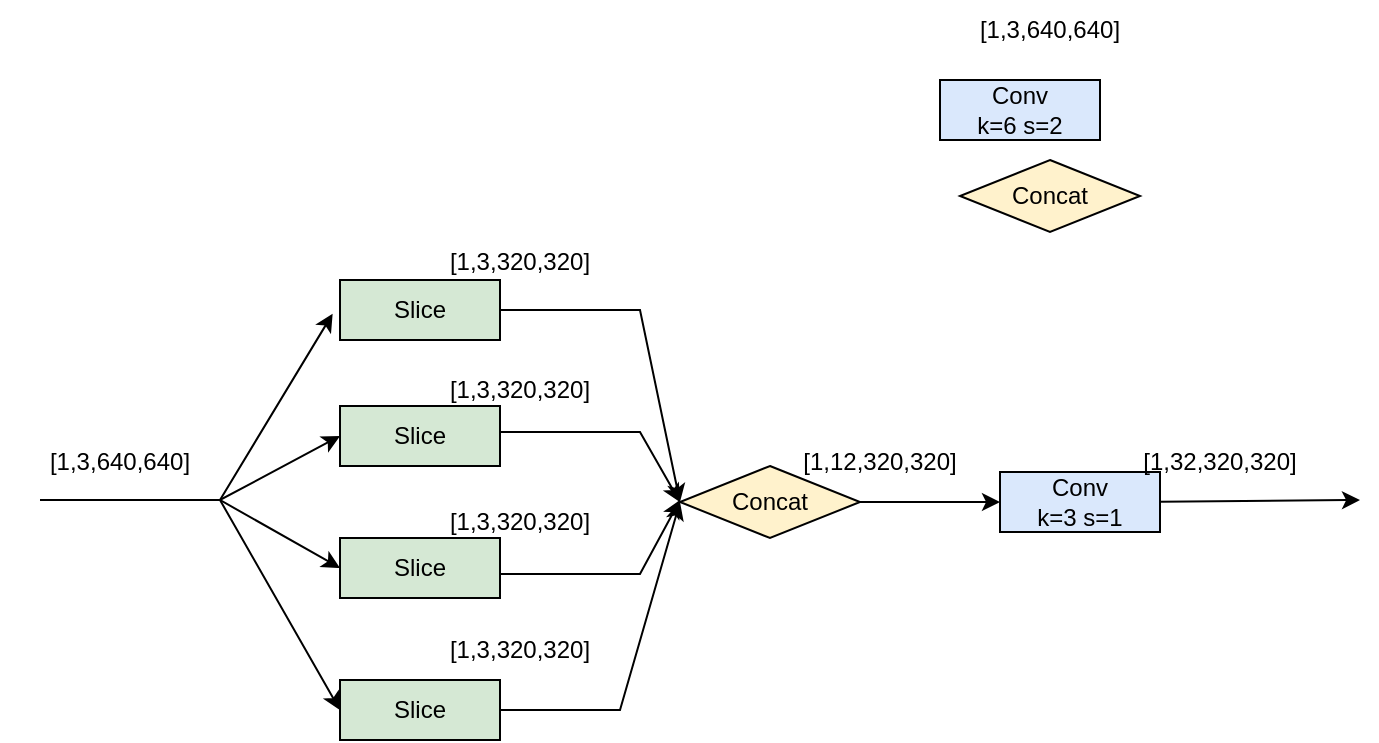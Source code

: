 <mxfile version="21.3.2" type="github">
  <diagram name="第 1 页" id="ceQ6GFxcm7EV7B7ji0B9">
    <mxGraphModel dx="-296" dy="298" grid="1" gridSize="10" guides="1" tooltips="1" connect="1" arrows="1" fold="1" page="1" pageScale="1" pageWidth="827" pageHeight="1169" math="0" shadow="0">
      <root>
        <mxCell id="0" />
        <mxCell id="1" parent="0" />
        <mxCell id="Lq95LYcmepECOroukfa--1" value="[1,3,640,640]" style="rounded=0;whiteSpace=wrap;html=1;fillColor=none;strokeColor=none;" vertex="1" parent="1">
          <mxGeometry x="1365" y="70" width="120" height="30" as="geometry" />
        </mxCell>
        <mxCell id="Lq95LYcmepECOroukfa--2" value="Concat" style="rhombus;whiteSpace=wrap;html=1;fillColor=#fff2cc;strokeColor=#000000;" vertex="1" parent="1">
          <mxGeometry x="1240" y="303" width="90" height="36" as="geometry" />
        </mxCell>
        <mxCell id="Lq95LYcmepECOroukfa--3" value="Slice" style="rounded=0;whiteSpace=wrap;html=1;fillColor=#d5e8d4;strokeColor=#000000;" vertex="1" parent="1">
          <mxGeometry x="1070" y="210" width="80" height="30" as="geometry" />
        </mxCell>
        <mxCell id="Lq95LYcmepECOroukfa--4" value="" style="endArrow=classic;html=1;rounded=0;entryX=-0.046;entryY=0.562;entryDx=0;entryDy=0;entryPerimeter=0;" edge="1" parent="1" target="Lq95LYcmepECOroukfa--3">
          <mxGeometry width="50" height="50" relative="1" as="geometry">
            <mxPoint x="920" y="320" as="sourcePoint" />
            <mxPoint x="1020" y="270" as="targetPoint" />
            <Array as="points">
              <mxPoint x="1010" y="320" />
            </Array>
          </mxGeometry>
        </mxCell>
        <mxCell id="Lq95LYcmepECOroukfa--5" value="Conv&lt;br&gt;k=6 s=2" style="rounded=0;whiteSpace=wrap;html=1;fillColor=#dae8fc;strokeColor=#000000;" vertex="1" parent="1">
          <mxGeometry x="1370" y="110" width="80" height="30" as="geometry" />
        </mxCell>
        <mxCell id="Lq95LYcmepECOroukfa--6" value="Concat" style="rhombus;whiteSpace=wrap;html=1;fillColor=#fff2cc;strokeColor=#000000;" vertex="1" parent="1">
          <mxGeometry x="1380" y="150" width="90" height="36" as="geometry" />
        </mxCell>
        <mxCell id="Lq95LYcmepECOroukfa--7" value="[1,3,640,640]" style="rounded=0;whiteSpace=wrap;html=1;fillColor=none;strokeColor=none;" vertex="1" parent="1">
          <mxGeometry x="900" y="286" width="120" height="30" as="geometry" />
        </mxCell>
        <mxCell id="Lq95LYcmepECOroukfa--8" value="Conv&lt;br&gt;k=3 s=1" style="rounded=0;whiteSpace=wrap;html=1;fillColor=#dae8fc;strokeColor=#000000;" vertex="1" parent="1">
          <mxGeometry x="1400" y="306" width="80" height="30" as="geometry" />
        </mxCell>
        <mxCell id="Lq95LYcmepECOroukfa--9" value="Slice" style="rounded=0;whiteSpace=wrap;html=1;fillColor=#d5e8d4;strokeColor=#000000;" vertex="1" parent="1">
          <mxGeometry x="1070" y="273" width="80" height="30" as="geometry" />
        </mxCell>
        <mxCell id="Lq95LYcmepECOroukfa--10" value="Slice" style="rounded=0;whiteSpace=wrap;html=1;fillColor=#d5e8d4;strokeColor=#000000;" vertex="1" parent="1">
          <mxGeometry x="1070" y="339" width="80" height="30" as="geometry" />
        </mxCell>
        <mxCell id="Lq95LYcmepECOroukfa--11" value="Slice" style="rounded=0;whiteSpace=wrap;html=1;fillColor=#d5e8d4;strokeColor=#000000;" vertex="1" parent="1">
          <mxGeometry x="1070" y="410" width="80" height="30" as="geometry" />
        </mxCell>
        <mxCell id="Lq95LYcmepECOroukfa--12" value="" style="endArrow=classic;html=1;rounded=0;entryX=0;entryY=0.5;entryDx=0;entryDy=0;" edge="1" parent="1" target="Lq95LYcmepECOroukfa--9">
          <mxGeometry width="50" height="50" relative="1" as="geometry">
            <mxPoint x="920" y="320" as="sourcePoint" />
            <mxPoint x="1070" y="240" as="targetPoint" />
            <Array as="points">
              <mxPoint x="1010" y="320" />
            </Array>
          </mxGeometry>
        </mxCell>
        <mxCell id="Lq95LYcmepECOroukfa--13" value="" style="endArrow=classic;html=1;rounded=0;entryX=0;entryY=0.5;entryDx=0;entryDy=0;" edge="1" parent="1" target="Lq95LYcmepECOroukfa--11">
          <mxGeometry width="50" height="50" relative="1" as="geometry">
            <mxPoint x="920" y="320" as="sourcePoint" />
            <mxPoint x="1046" y="347" as="targetPoint" />
            <Array as="points">
              <mxPoint x="1010" y="320" />
            </Array>
          </mxGeometry>
        </mxCell>
        <mxCell id="Lq95LYcmepECOroukfa--14" value="" style="endArrow=classic;html=1;rounded=0;entryX=0;entryY=0.5;entryDx=0;entryDy=0;" edge="1" parent="1" target="Lq95LYcmepECOroukfa--10">
          <mxGeometry width="50" height="50" relative="1" as="geometry">
            <mxPoint x="920" y="320" as="sourcePoint" />
            <mxPoint x="1096" y="257" as="targetPoint" />
            <Array as="points">
              <mxPoint x="1010" y="320" />
            </Array>
          </mxGeometry>
        </mxCell>
        <mxCell id="Lq95LYcmepECOroukfa--15" value="[1,3,320,320]" style="rounded=0;whiteSpace=wrap;html=1;fillColor=none;strokeColor=none;" vertex="1" parent="1">
          <mxGeometry x="1100" y="316" width="120" height="30" as="geometry" />
        </mxCell>
        <mxCell id="Lq95LYcmepECOroukfa--16" value="[1,3,320,320]" style="rounded=0;whiteSpace=wrap;html=1;fillColor=none;strokeColor=none;" vertex="1" parent="1">
          <mxGeometry x="1100" y="186" width="120" height="30" as="geometry" />
        </mxCell>
        <mxCell id="Lq95LYcmepECOroukfa--17" value="[1,3,320,320]" style="rounded=0;whiteSpace=wrap;html=1;fillColor=none;strokeColor=none;" vertex="1" parent="1">
          <mxGeometry x="1100" y="250" width="120" height="30" as="geometry" />
        </mxCell>
        <mxCell id="Lq95LYcmepECOroukfa--18" value="[1,3,320,320]" style="rounded=0;whiteSpace=wrap;html=1;fillColor=none;strokeColor=none;" vertex="1" parent="1">
          <mxGeometry x="1100" y="380" width="120" height="30" as="geometry" />
        </mxCell>
        <mxCell id="Lq95LYcmepECOroukfa--19" value="[1,12,320,320]" style="rounded=0;whiteSpace=wrap;html=1;fillColor=none;strokeColor=none;" vertex="1" parent="1">
          <mxGeometry x="1280" y="286" width="120" height="30" as="geometry" />
        </mxCell>
        <mxCell id="Lq95LYcmepECOroukfa--20" value="[1,32,320,320]" style="rounded=0;whiteSpace=wrap;html=1;fillColor=none;strokeColor=none;" vertex="1" parent="1">
          <mxGeometry x="1450" y="286" width="120" height="30" as="geometry" />
        </mxCell>
        <mxCell id="Lq95LYcmepECOroukfa--21" value="" style="endArrow=classic;html=1;rounded=0;entryX=0;entryY=0.5;entryDx=0;entryDy=0;exitX=1;exitY=0.5;exitDx=0;exitDy=0;" edge="1" parent="1" source="Lq95LYcmepECOroukfa--3" target="Lq95LYcmepECOroukfa--2">
          <mxGeometry width="50" height="50" relative="1" as="geometry">
            <mxPoint x="1212" y="240" as="sourcePoint" />
            <mxPoint x="1358" y="147" as="targetPoint" />
            <Array as="points">
              <mxPoint x="1220" y="225" />
            </Array>
          </mxGeometry>
        </mxCell>
        <mxCell id="Lq95LYcmepECOroukfa--22" value="" style="endArrow=classic;html=1;rounded=0;entryX=0;entryY=0.5;entryDx=0;entryDy=0;exitX=1;exitY=0.5;exitDx=0;exitDy=0;" edge="1" parent="1" target="Lq95LYcmepECOroukfa--2">
          <mxGeometry width="50" height="50" relative="1" as="geometry">
            <mxPoint x="1150" y="286" as="sourcePoint" />
            <mxPoint x="1240" y="382" as="targetPoint" />
            <Array as="points">
              <mxPoint x="1220" y="286" />
            </Array>
          </mxGeometry>
        </mxCell>
        <mxCell id="Lq95LYcmepECOroukfa--23" value="" style="endArrow=classic;html=1;rounded=0;entryX=0;entryY=0.5;entryDx=0;entryDy=0;exitX=1.002;exitY=0.635;exitDx=0;exitDy=0;exitPerimeter=0;" edge="1" parent="1">
          <mxGeometry width="50" height="50" relative="1" as="geometry">
            <mxPoint x="1150.16" y="357.05" as="sourcePoint" />
            <mxPoint x="1240" y="320" as="targetPoint" />
            <Array as="points">
              <mxPoint x="1220" y="357" />
            </Array>
          </mxGeometry>
        </mxCell>
        <mxCell id="Lq95LYcmepECOroukfa--24" value="" style="endArrow=classic;html=1;rounded=0;entryX=0;entryY=0.5;entryDx=0;entryDy=0;exitX=1;exitY=0.5;exitDx=0;exitDy=0;" edge="1" parent="1" source="Lq95LYcmepECOroukfa--11" target="Lq95LYcmepECOroukfa--2">
          <mxGeometry width="50" height="50" relative="1" as="geometry">
            <mxPoint x="1140" y="430" as="sourcePoint" />
            <mxPoint x="1230" y="526" as="targetPoint" />
            <Array as="points">
              <mxPoint x="1210" y="425" />
            </Array>
          </mxGeometry>
        </mxCell>
        <mxCell id="Lq95LYcmepECOroukfa--25" value="" style="endArrow=classic;html=1;rounded=0;exitX=1;exitY=0.5;exitDx=0;exitDy=0;" edge="1" parent="1" source="Lq95LYcmepECOroukfa--2" target="Lq95LYcmepECOroukfa--8">
          <mxGeometry width="50" height="50" relative="1" as="geometry">
            <mxPoint x="1340" y="270" as="sourcePoint" />
            <mxPoint x="1390" y="220" as="targetPoint" />
          </mxGeometry>
        </mxCell>
        <mxCell id="Lq95LYcmepECOroukfa--27" value="" style="endArrow=classic;html=1;rounded=0;exitX=1;exitY=0.5;exitDx=0;exitDy=0;" edge="1" parent="1">
          <mxGeometry width="50" height="50" relative="1" as="geometry">
            <mxPoint x="1480" y="320.83" as="sourcePoint" />
            <mxPoint x="1580" y="320" as="targetPoint" />
          </mxGeometry>
        </mxCell>
      </root>
    </mxGraphModel>
  </diagram>
</mxfile>
